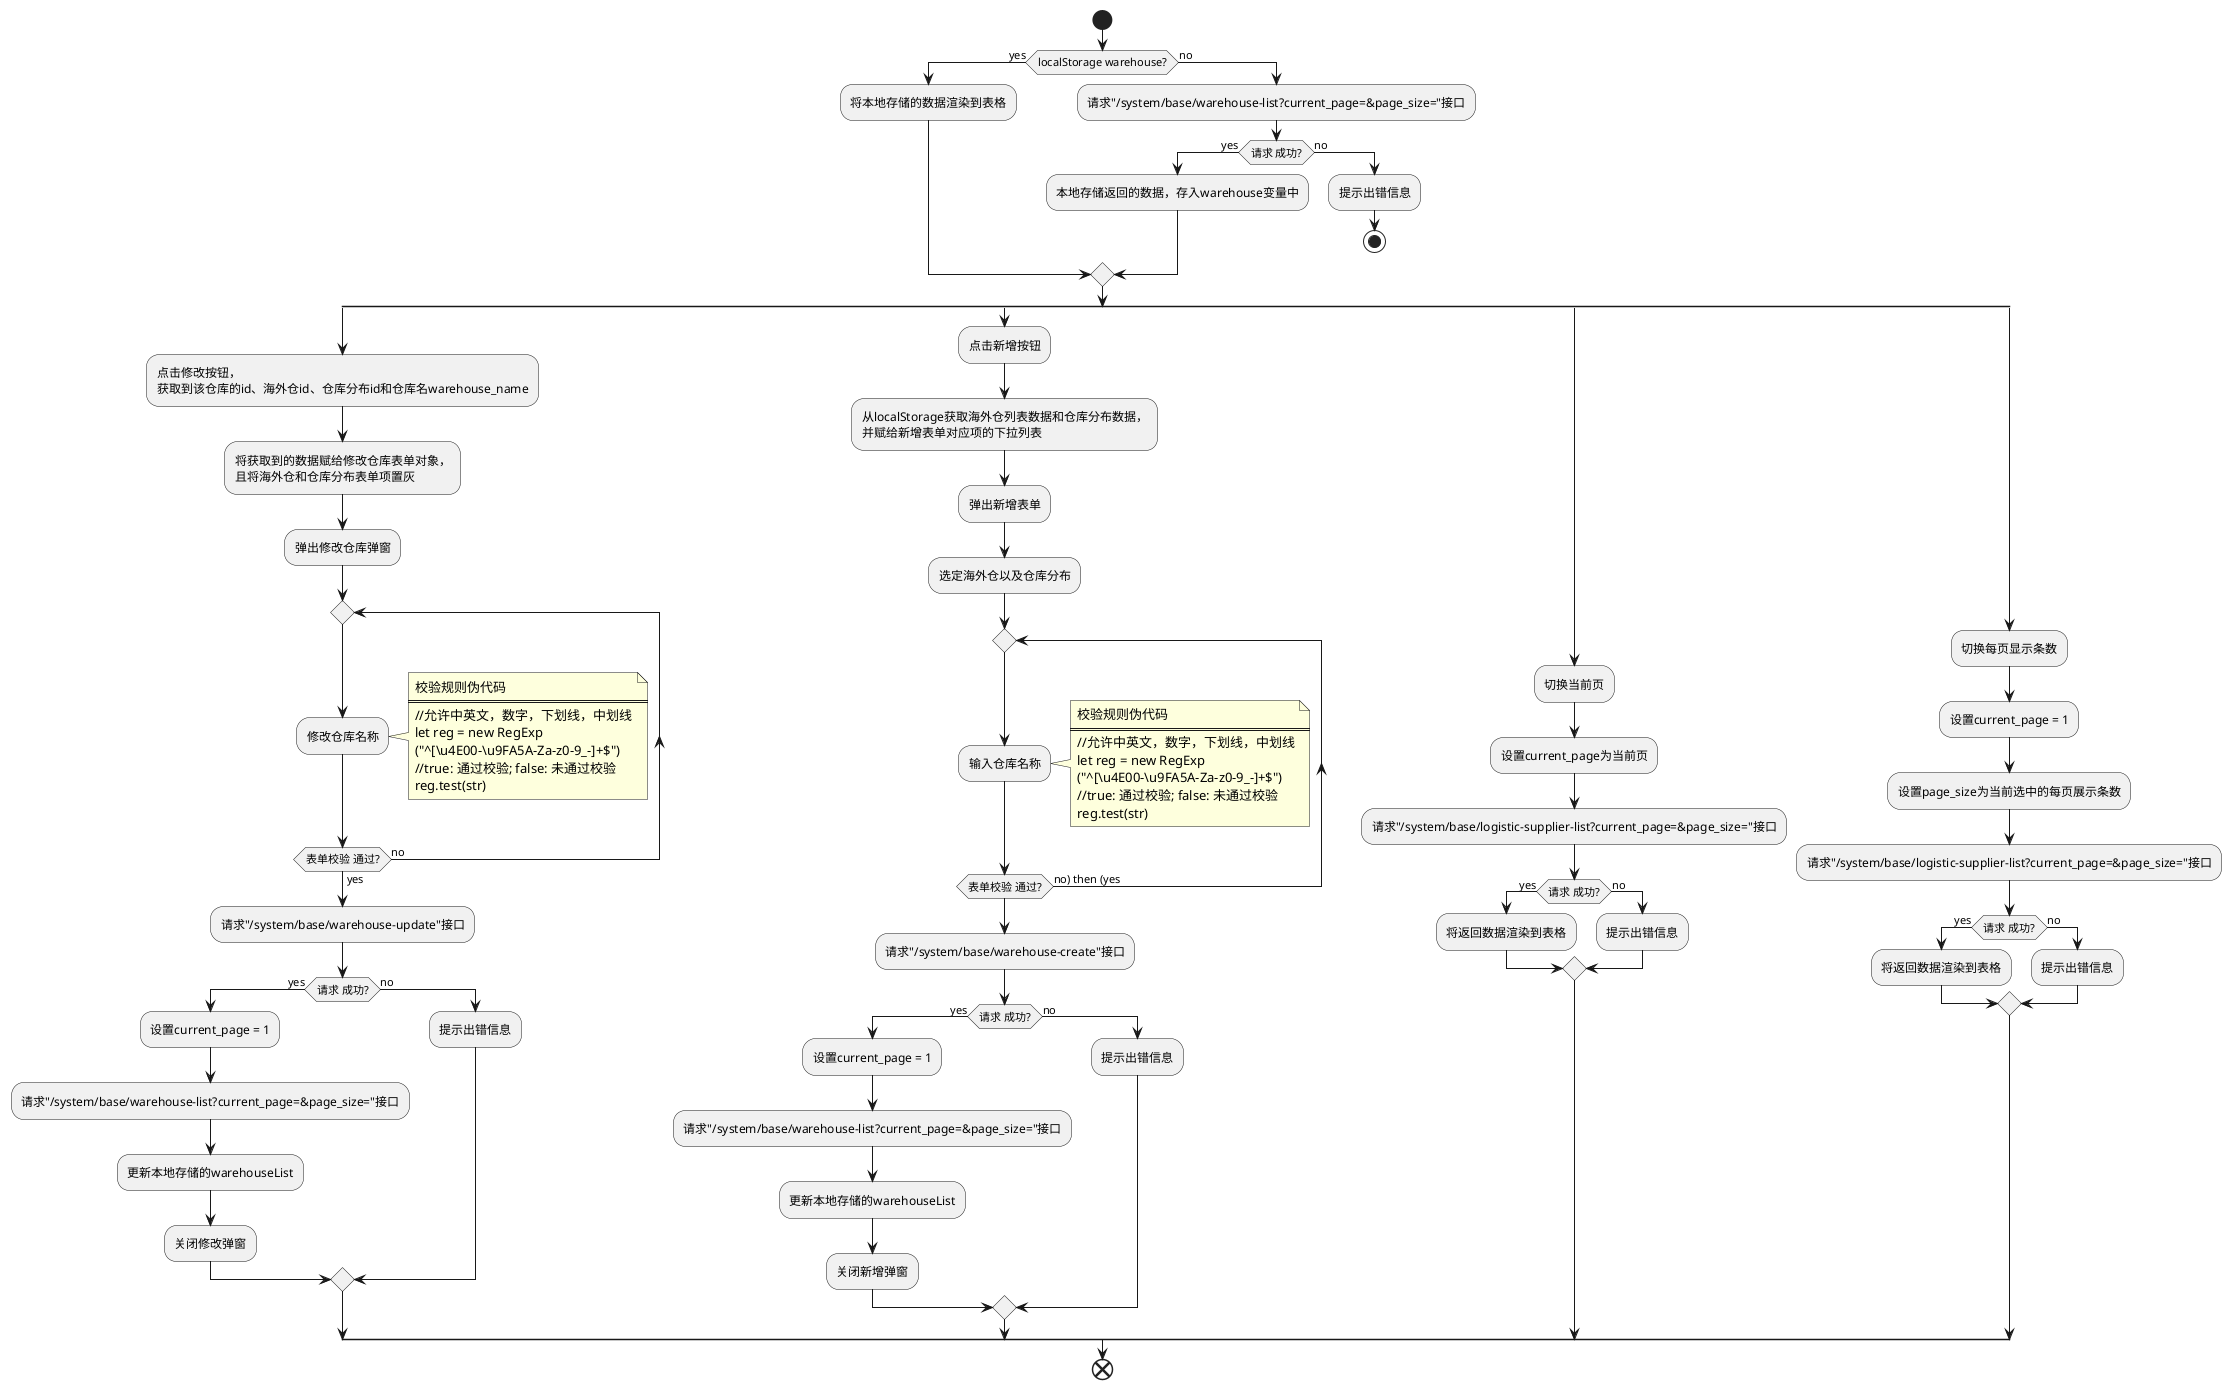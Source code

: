 @startuml

start
if(localStorage warehouse?) then (yes)
  :将本地存储的数据渲染到表格;
else (no)
  :请求"/system/base/warehouse-list?current_page=&page_size="接口;
  if(请求 成功?) then (yes)
    :本地存储返回的数据，存入warehouse变量中;
    else (no)
      :提示出错信息;
      stop
    endif
endif
split
  :点击修改按钮，
  获取到该仓库的id、海外仓id、仓库分布id和仓库名warehouse_name;
  :将获取到的数据赋给修改仓库表单对象，
  且将海外仓和仓库分布表单项置灰;
  :弹出修改仓库弹窗;
  repeat
    :修改仓库名称;
  repeat while(表单校验 通过?) is (no) not (yes)
  note right 
    校验规则伪代码
    ====
    //允许中英文，数字，下划线，中划线
    let reg = new RegExp
    ("^[\u4E00-\u9FA5A-Za-z0-9_-]+$")
    //true: 通过校验; false: 未通过校验
    reg.test(str) 
  end note
  :请求"/system/base/warehouse-update"接口;
  if(请求 成功?) then (yes)
    :设置current_page = 1;
    :请求"/system/base/warehouse-list?current_page=&page_size="接口;
    :更新本地存储的warehouseList;
    :关闭修改弹窗;
  else (no)
    :提示出错信息;
  endif
split again
  :点击新增按钮;
  :从localStorage获取海外仓列表数据和仓库分布数据，
  并赋给新增表单对应项的下拉列表;
  :弹出新增表单;
  :选定海外仓以及仓库分布;
  repeat
    :输入仓库名称;
  repeat while(表单校验 通过?) is (no) then (yes)
  note right 
    校验规则伪代码
    ====
    //允许中英文，数字，下划线，中划线
    let reg = new RegExp
    ("^[\u4E00-\u9FA5A-Za-z0-9_-]+$")
    //true: 通过校验; false: 未通过校验
    reg.test(str) 
  end note
  :请求"/system/base/warehouse-create"接口;
  if(请求 成功?) then (yes)
    :设置current_page = 1;
    :请求"/system/base/warehouse-list?current_page=&page_size="接口;
    :更新本地存储的warehouseList;
    :关闭新增弹窗;
  else (no)
    :提示出错信息;
  endif
split again
  :切换当前页;
  :设置current_page为当前页;
  :请求"/system/base/logistic-supplier-list?current_page=&page_size="接口;
  if(请求 成功?) then (yes)
    :将返回数据渲染到表格;
  else (no)
    :提示出错信息;
  endif
split again 
  :切换每页显示条数;
  :设置current_page = 1;
  :设置page_size为当前选中的每页展示条数;
  :请求"/system/base/logistic-supplier-list?current_page=&page_size="接口;
  if(请求 成功?) then (yes)
    :将返回数据渲染到表格;
  else (no)
    :提示出错信息;
  endif
end split
end

@enduml